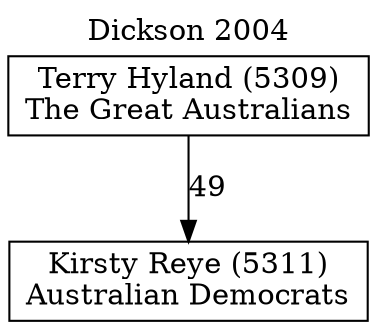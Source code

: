 // House preference flow
digraph "Kirsty Reye (5311)_Dickson_2004" {
	graph [label="Dickson 2004" labelloc=t mclimit=10]
	node [shape=box]
	"Kirsty Reye (5311)" [label="Kirsty Reye (5311)
Australian Democrats"]
	"Terry Hyland (5309)" [label="Terry Hyland (5309)
The Great Australians"]
	"Terry Hyland (5309)" -> "Kirsty Reye (5311)" [label=49]
}
